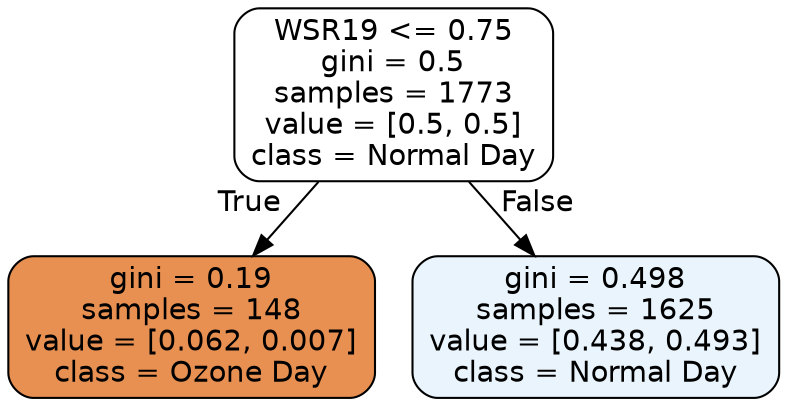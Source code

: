 digraph Tree {
node [shape=box, style="filled, rounded", color="black", fontname=helvetica] ;
edge [fontname=helvetica] ;
0 [label="WSR19 <= 0.75\ngini = 0.5\nsamples = 1773\nvalue = [0.5, 0.5]\nclass = Normal Day", fillcolor="#ffffff"] ;
1 [label="gini = 0.19\nsamples = 148\nvalue = [0.062, 0.007]\nclass = Ozone Day", fillcolor="#e89051"] ;
0 -> 1 [labeldistance=2.5, labelangle=45, headlabel="True"] ;
2 [label="gini = 0.498\nsamples = 1625\nvalue = [0.438, 0.493]\nclass = Normal Day", fillcolor="#e9f4fc"] ;
0 -> 2 [labeldistance=2.5, labelangle=-45, headlabel="False"] ;
}